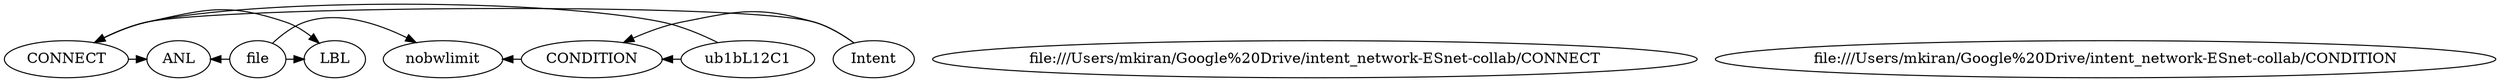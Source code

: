 // Intent
digraph {
	CONNECT [label=CONNECT]
	ANL [label=ANL]
		CONNECT -> ANL [constraint=false]
	"file:///Users/mkiran/Google%20Drive/intent_network-ESnet-collab/CONNECT" [label="file:///Users/mkiran/Google%20Drive/intent_network-ESnet-collab/CONNECT"]
	ANL [label=ANL]
		file:"///Users/mkiran/Google%20Drive/intent_network-ESnet-collab/CONNECT" -> ANL [constraint=false]
	ub1bL12C1 [label=ub1bL12C1]
	CONDITION [label=CONDITION]
		ub1bL12C1 -> CONDITION [constraint=false]
	CONNECT [label=CONNECT]
	LBL [label=LBL]
		CONNECT -> LBL [constraint=false]
	CONDITION [label=CONDITION]
	nobwlimit [label=nobwlimit]
		CONDITION -> nobwlimit [constraint=false]
	Intent [label=Intent]
	CONNECT [label=CONNECT]
		Intent -> CONNECT [constraint=false]
	Intent [label=Intent]
	CONDITION [label=CONDITION]
		Intent -> CONDITION [constraint=false]
	"file:///Users/mkiran/Google%20Drive/intent_network-ESnet-collab/CONDITION" [label="file:///Users/mkiran/Google%20Drive/intent_network-ESnet-collab/CONDITION"]
	nobwlimit [label=nobwlimit]
		file:"///Users/mkiran/Google%20Drive/intent_network-ESnet-collab/CONDITION" -> nobwlimit [constraint=false]
	"file:///Users/mkiran/Google%20Drive/intent_network-ESnet-collab/CONNECT" [label="file:///Users/mkiran/Google%20Drive/intent_network-ESnet-collab/CONNECT"]
	LBL [label=LBL]
		file:"///Users/mkiran/Google%20Drive/intent_network-ESnet-collab/CONNECT" -> LBL [constraint=false]
	ub1bL12C1 [label=ub1bL12C1]
	CONNECT [label=CONNECT]
		ub1bL12C1 -> CONNECT [constraint=false]
}